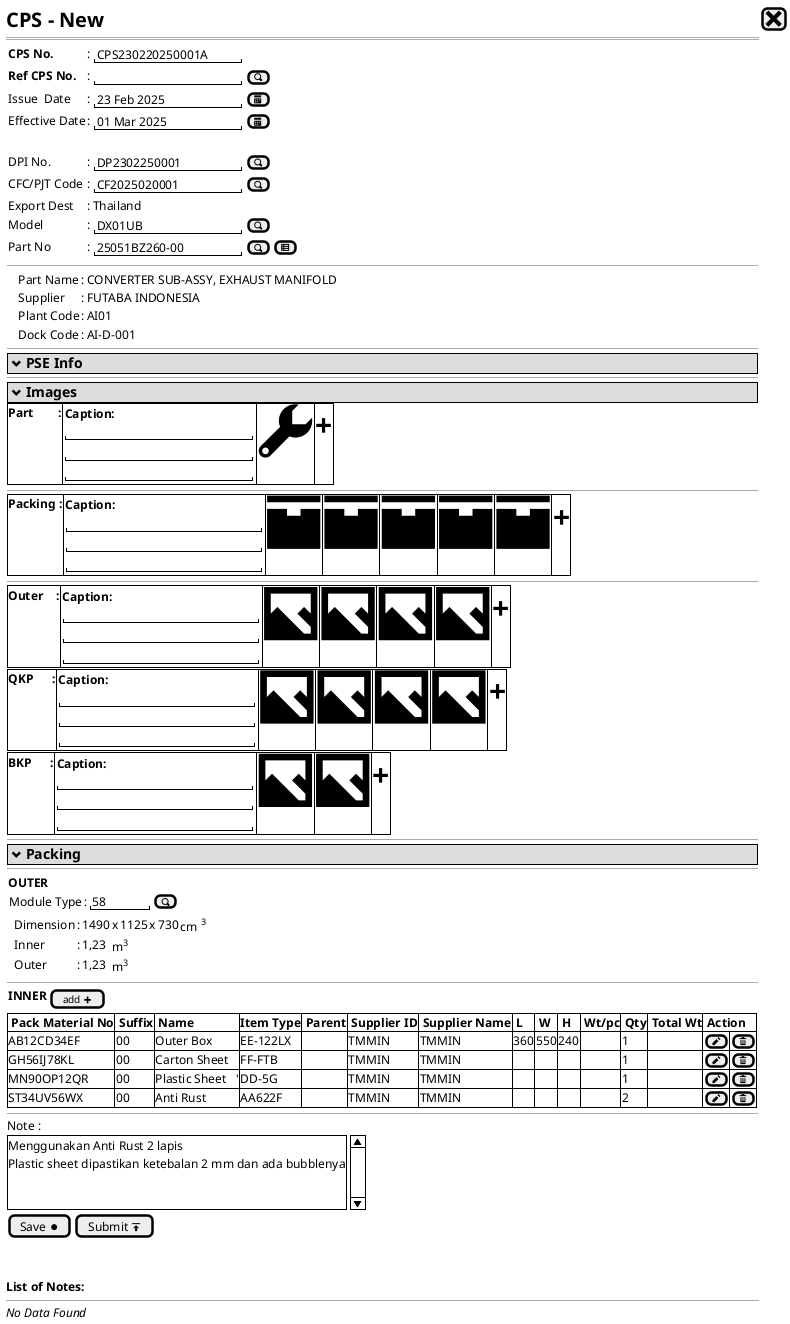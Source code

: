@startuml
@startsalt
{
  <b><size:20>CPS - New |[<size:25><&x>]|*
  ==
  {
    {
      <b>CPS No.      |: {|" CPS230220250001A "|}
      <b>Ref CPS No.  |: {|"                  "| [<&magnifying-glass>]}| *
      Issue  Date     |: {|" 23 Feb 2025      "| [<&calendar>]|}
      Effective Date  |: {|" 01 Mar 2025      "| [<&calendar>]|}
      .
      DPI No.         |: {|" DP2302250001     "| [<&magnifying-glass>]}| *
      CFC/PJT Code    |: {|" CF2025020001     "| [<&magnifying-glass>]}
      Export Dest     |: | Thailand |*
      Model           |: {|" DX01UB           "| [<&magnifying-glass>]}
      Part No         |: {|" 25051BZ260-00    "| [<&magnifying-glass>]|[<&spreadsheet>]}
    }
    --
    {
      .|.|Part Name   |: |CONVERTER SUB-ASSY, EXHAUST MANIFOLD         |*
      .|.|Supplier    |: |FUTABA INDONESIA|*
      .|.|Plant Code  |: | AI01           |*
      .|.|Dock Code   |: | AI-D-001       |*

    }
 --
    {*
      <b><size:14> <&chevron-bottom> PSE Info
    }
    --
    {*
      <b><size:14> <&chevron-bottom> Images
    }
    {#
      |<b>Part        :|{ 
        <b>Caption: 
        "                       "
        "                       "
        "                       "
      }|<size:80><&wrench>|<size:30><b>+|*
    }
    --
    {#
      |<b>Packing : |{ 
        <b>Caption: 
        "                        "
        "                        "
        "                        "
      }|<size:80><&box>|<size:80><&box>|<size:80><&box>|<size:80><&box>|<size:80><&box>|<size:30><b>+|*
    }
    --
    {#
      |<b>Outer    : |{ 
        <b>Caption: 
        "                        "
        "                        "
        "                        "
      }|<size:80><&image>|<size:80><&image>|<size:80><&image>|<size:80><&image>|<size:30><b>+|*
    }
    {#
      |<b>QKP      : |{ 
        <b>Caption: 
        "                        "
        "                        "
        "                        "
      }|<size:80><&image>|<size:80><&image>|<size:80><&image>|<size:80><&image>|<size:30><b>+|*
    }
    {#
      |<b>BKP      : |{ 
        <b>Caption: 
        "                        "
        "                        "
        "                        "
      }|<size:80><&image>||<size:80><&image>|<size:30><b>+|*
    }
    --
    {*
      <b><size:14> <&chevron-bottom> Packing
    }
    --
    {
      '1490	1125	730
      <b>OUTER
      { Module Type     |: |"  58   " | [<&magnifying-glass>] | }*  
      {
        .| Dimension     |: | 1490 | x | 1125 | x | 730 | cm <sup>3</sup> |*
        .| Inner         |: | 1,23 | m<sup>3</sup>                      |*
        .| Outer         |: | 1,23 | m<sup>3</sup>                      |*
      }
    }
    --
    {
      |<b>INNER   | [<size:10>add <&plus>] |*
    }
    {#
      |<b> Pack Material No     |<b> Suffix |<b> Name         |<b>Item Type |<b> Parent    |<b> Supplier ID |<b> Supplier Name |<b> L  |<b> W  |<b> H  |<b> Wt/pc |<b> Qty |<b> Total Wt  |<b> Action|*|*
      | AB12CD34EF             | 00        | Outer Box        | EE-122LX    |             .| TMMIN          | TMMIN             |360    |550    |240    |         .| 1      |           . |[<&pencil>]|[<&trash>]|*
      | GH56IJ78KL             | 00        | Carton Sheet     | FF-FTB      |             .| TMMIN          | TMMIN             |.      |.      |.      |         .| 1      |           . |[<&pencil>]|[<&trash>]|*
      | MN90OP12QR             | 00        | Plastic Sheet   '| DD-5G       |             .| TMMIN          | TMMIN             |.      |.      |.      |         .| 1      |           . |[<&pencil>]|[<&trash>]|*
      | ST34UV56WX             | 00        | Anti Rust        | AA622F      |             .| TMMIN          | TMMIN             |.      |.      |.      |         .| 2      |           . |[<&pencil>]|[<&trash>]|*
    }
    --
    Note :
    {SI
      Menggunakan Anti Rust 2 lapis 
      Plastic sheet dipastikan ketebalan 2 mm dan ada bubblenya 
      .
      .
    }
  }
  {[Save <&media-record>] | [Submit <&data-transfer-upload>]}
  .
  .
  <b>List of Notes:
  --
  <i>No Data Found 
}
@endsalt
@enduml
